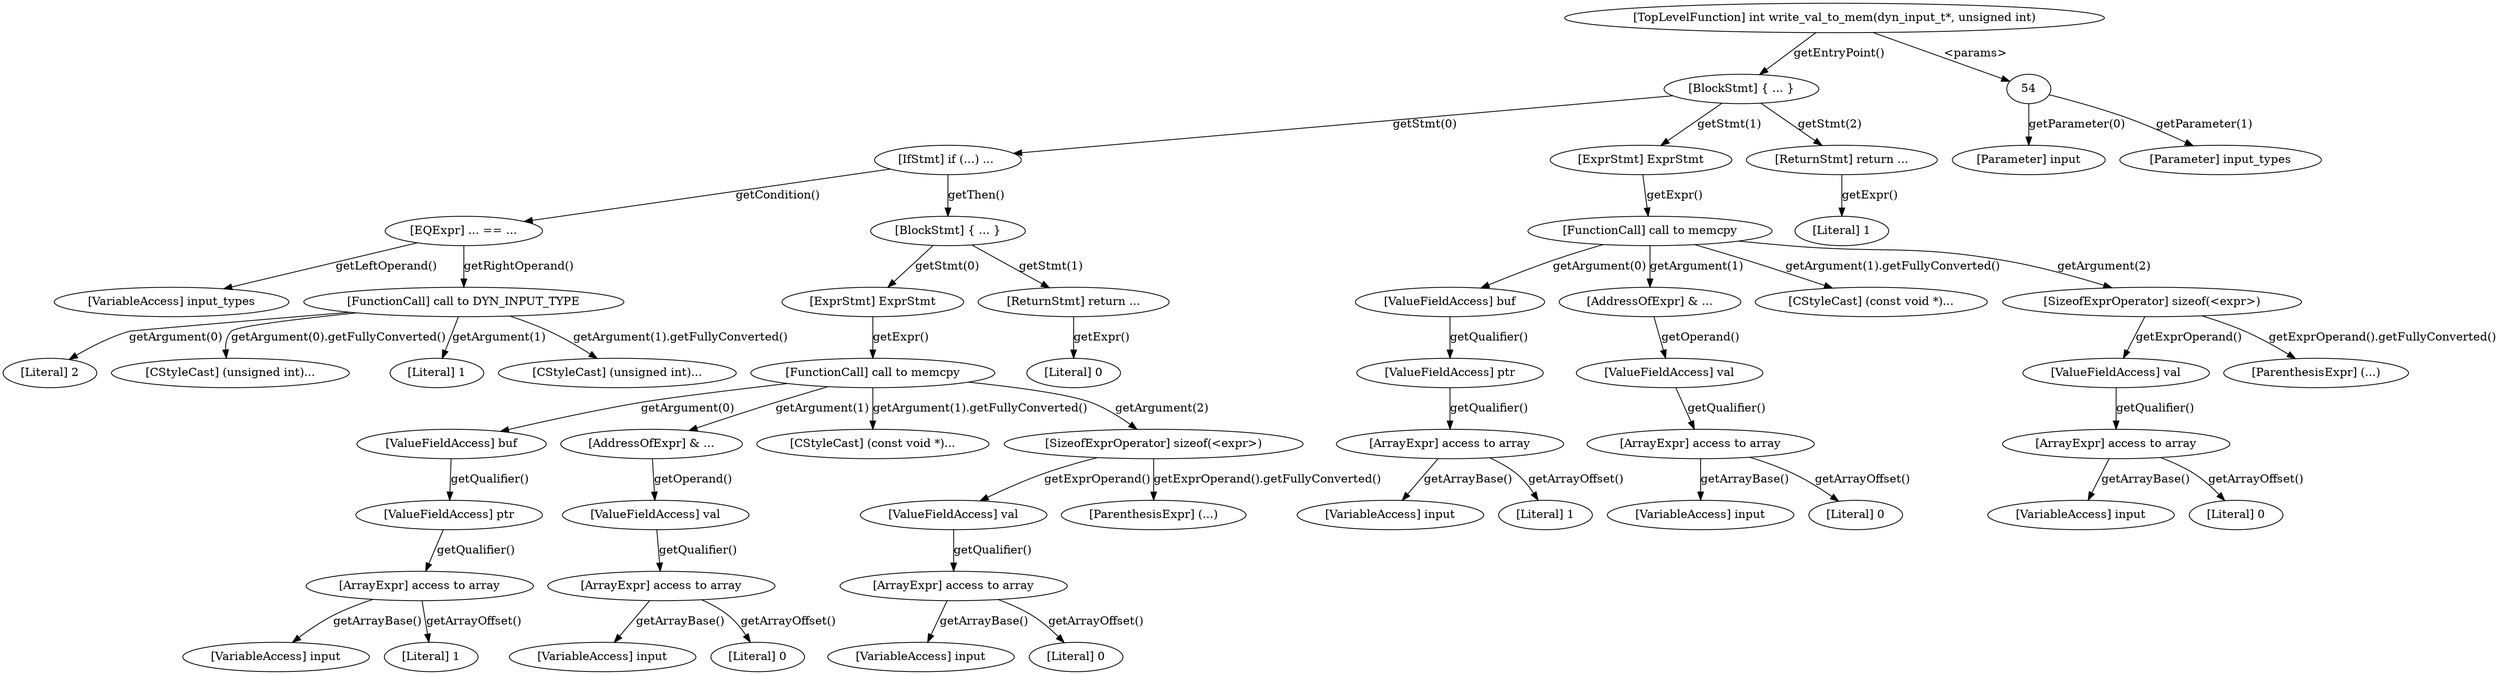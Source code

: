 digraph {
  compound=true;
  0[label="[IfStmt] if (...) ... "; ];
  1[label="[VariableAccess] input_types"; ];
  2[label="[FunctionCall] call to DYN_INPUT_TYPE"; ];
  3[label="[Literal] 2"; ];
  4[label="[CStyleCast] (unsigned int)..."; ];
  5[label="[Literal] 1"; ];
  6[label="[CStyleCast] (unsigned int)..."; ];
  7[label="[EQExpr] ... == ..."; ];
  8[label="[ExprStmt] ExprStmt"; ];
  9[label="[FunctionCall] call to memcpy"; ];
  10[label="[VariableAccess] input"; ];
  11[label="[Literal] 1"; ];
  12[label="[ArrayExpr] access to array"; ];
  13[label="[ValueFieldAccess] ptr"; ];
  14[label="[ValueFieldAccess] buf"; ];
  15[label="[VariableAccess] input"; ];
  16[label="[Literal] 0"; ];
  17[label="[ArrayExpr] access to array"; ];
  18[label="[ValueFieldAccess] val"; ];
  19[label="[AddressOfExpr] & ..."; ];
  20[label="[CStyleCast] (const void *)..."; ];
  21[label="[SizeofExprOperator] sizeof(<expr>)"; ];
  22[label="[VariableAccess] input"; ];
  23[label="[Literal] 0"; ];
  24[label="[ArrayExpr] access to array"; ];
  25[label="[ValueFieldAccess] val"; ];
  26[label="[ParenthesisExpr] (...)"; ];
  27[label="[ReturnStmt] return ..."; ];
  28[label="[Literal] 0"; ];
  29[label="[BlockStmt] { ... }"; ];
  30[label="[ExprStmt] ExprStmt"; ];
  31[label="[FunctionCall] call to memcpy"; ];
  32[label="[VariableAccess] input"; ];
  33[label="[Literal] 1"; ];
  34[label="[ArrayExpr] access to array"; ];
  35[label="[ValueFieldAccess] ptr"; ];
  36[label="[ValueFieldAccess] buf"; ];
  37[label="[VariableAccess] input"; ];
  38[label="[Literal] 0"; ];
  39[label="[ArrayExpr] access to array"; ];
  40[label="[ValueFieldAccess] val"; ];
  41[label="[AddressOfExpr] & ..."; ];
  42[label="[CStyleCast] (const void *)..."; ];
  43[label="[SizeofExprOperator] sizeof(<expr>)"; ];
  44[label="[VariableAccess] input"; ];
  45[label="[Literal] 0"; ];
  46[label="[ArrayExpr] access to array"; ];
  47[label="[ValueFieldAccess] val"; ];
  48[label="[ParenthesisExpr] (...)"; ];
  49[label="[ReturnStmt] return ..."; ];
  50[label="[Literal] 1"; ];
  51[label="[BlockStmt] { ... }"; ];
  52[label="[Parameter] input"; ];
  53[label="[Parameter] input_types"; ];
  54[];
  55[label="[TopLevelFunction] int write_val_to_mem(dyn_input_t*, unsigned int)"; ];
  0 -> 7[label="getCondition()"; ];
  2 -> 3[label="getArgument(0)"; ];
  7 -> 1[label="getLeftOperand()"; ];
  8 -> 9[label="getExpr()"; ];
  9 -> 14[label="getArgument(0)"; ];
  12 -> 10[label="getArrayBase()"; ];
  13 -> 12[label="getQualifier()"; ];
  14 -> 13[label="getQualifier()"; ];
  17 -> 15[label="getArrayBase()"; ];
  18 -> 17[label="getQualifier()"; ];
  19 -> 18[label="getOperand()"; ];
  21 -> 25[label="getExprOperand()"; ];
  24 -> 22[label="getArrayBase()"; ];
  25 -> 24[label="getQualifier()"; ];
  27 -> 28[label="getExpr()"; ];
  29 -> 8[label="getStmt(0)"; ];
  30 -> 31[label="getExpr()"; ];
  31 -> 36[label="getArgument(0)"; ];
  34 -> 32[label="getArrayBase()"; ];
  35 -> 34[label="getQualifier()"; ];
  36 -> 35[label="getQualifier()"; ];
  39 -> 37[label="getArrayBase()"; ];
  40 -> 39[label="getQualifier()"; ];
  41 -> 40[label="getOperand()"; ];
  43 -> 47[label="getExprOperand()"; ];
  46 -> 44[label="getArrayBase()"; ];
  47 -> 46[label="getQualifier()"; ];
  49 -> 50[label="getExpr()"; ];
  51 -> 0[label="getStmt(0)"; ];
  55 -> 54[label="<params>"; ];
  54 -> 52[label="getParameter(0)"; ];
  0 -> 29[label="getThen()"; ];
  2 -> 5[label="getArgument(1)"; ];
  7 -> 2[label="getRightOperand()"; ];
  9 -> 19[label="getArgument(1)"; ];
  12 -> 11[label="getArrayOffset()"; ];
  17 -> 16[label="getArrayOffset()"; ];
  21 -> 26[label="getExprOperand().getFullyConverted()"; ];
  24 -> 23[label="getArrayOffset()"; ];
  29 -> 27[label="getStmt(1)"; ];
  31 -> 41[label="getArgument(1)"; ];
  34 -> 33[label="getArrayOffset()"; ];
  39 -> 38[label="getArrayOffset()"; ];
  43 -> 48[label="getExprOperand().getFullyConverted()"; ];
  46 -> 45[label="getArrayOffset()"; ];
  51 -> 30[label="getStmt(1)"; ];
  55 -> 51[label="getEntryPoint()"; ];
  54 -> 53[label="getParameter(1)"; ];
  2 -> 4[label="getArgument(0).getFullyConverted()"; ];
  9 -> 21[label="getArgument(2)"; ];
  31 -> 43[label="getArgument(2)"; ];
  51 -> 49[label="getStmt(2)"; ];
  2 -> 6[label="getArgument(1).getFullyConverted()"; ];
  9 -> 20[label="getArgument(1).getFullyConverted()"; ];
  31 -> 42[label="getArgument(1).getFullyConverted()"; ];
}
